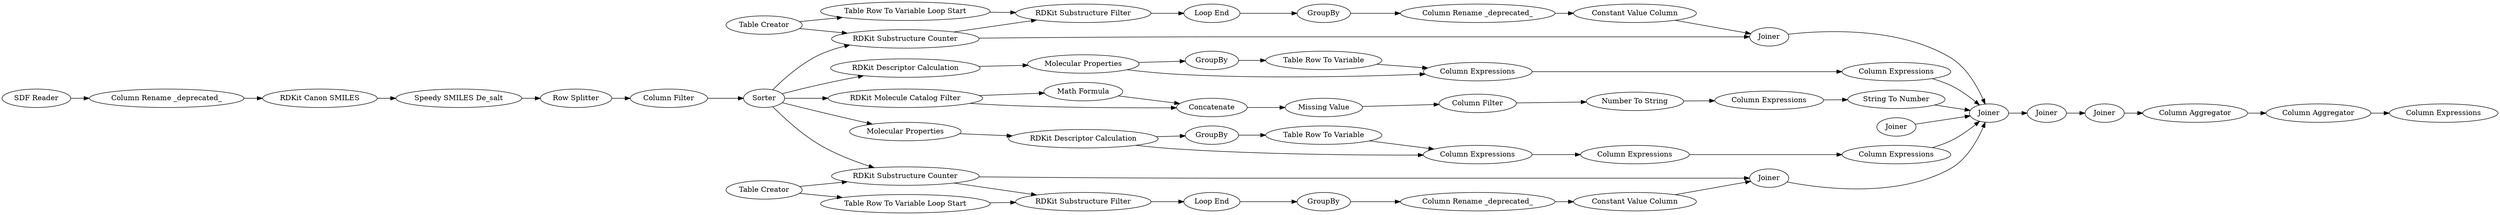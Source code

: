 digraph {
	"7915357371344480927_156" [label="Column Expressions"]
	"1864949148136489128_144" [label="Table Row To Variable"]
	"1864949148136489128_148" [label="Column Expressions"]
	"2017203762484329873_106" [label="Speedy SMILES De_salt"]
	"5257567983050919281_19" [label="RDKit Substructure Counter"]
	"-1476145278601301039_7" [label="Molecular Properties"]
	"7355502030705353255_47" [label="Missing Value"]
	"5257567983050919281_57" [label="Column Rename _deprecated_"]
	"-339130020608059534_142" [label="Constant Value Column"]
	"7915357371344480927_149" [label="Column Aggregator"]
	"-1476145278601301039_135" [label="Column Expressions"]
	"-339130020608059534_60" [label="Column Rename _deprecated_"]
	"1864949148136489128_143" [label=GroupBy]
	"1864949148136489128_145" [label="Column Expressions"]
	"5257567983050919281_53" [label="RDKit Substructure Filter"]
	"-1476145278601301039_6" [label="RDKit Descriptor Calculation"]
	"-1476145278601301039_133" [label="Column Expressions"]
	"7355502030705353255_51" [label="Math Formula"]
	"-339130020608059534_64" [label=Joiner]
	"7355502030705353255_45" [label=Concatenate]
	"7915357371344480927_30" [label=Joiner]
	"7915357371344480927_39" [label=Joiner]
	"7915357371344480927_32" [label=Joiner]
	"5018830100318371964_157" [label="Row Splitter"]
	"2017203762484329873_105" [label="RDKit Canon SMILES"]
	"-1476145278601301039_134" [label="Table Row To Variable"]
	"5257567983050919281_54" [label="Table Row To Variable Loop Start"]
	"5257567983050919281_141" [label="Constant Value Column"]
	"-339130020608059534_63" [label=GroupBy]
	"7915357371344480927_40" [label=Joiner]
	"5257567983050919281_55" [label="Loop End"]
	"-1476145278601301039_132" [label=GroupBy]
	"1864949148136489128_146" [label="Column Expressions"]
	"5018830100318371964_109" [label="Column Rename _deprecated_"]
	"5018830100318371964_111" [label="Column Filter"]
	"5257567983050919281_58" [label=Joiner]
	"-7320186976245925720_103" [label="SDF Reader"]
	"7915357371344480927_150" [label="Column Aggregator"]
	"-339130020608059534_61" [label="Table Row To Variable Loop Start"]
	"7355502030705353255_68" [label="Column Filter"]
	"7355502030705353255_4" [label="RDKit Molecule Catalog Filter"]
	"5257567983050919281_56" [label=GroupBy]
	"-339130020608059534_23" [label="Table Creator"]
	"-339130020608059534_24" [label="RDKit Substructure Counter"]
	"7355502030705353255_114" [label="Column Expressions"]
	"7355502030705353255_152" [label="String To Number"]
	"-339130020608059534_62" [label="Loop End"]
	"1864949148136489128_26" [label="Molecular Properties"]
	"1864949148136489128_48" [label="RDKit Descriptor Calculation"]
	"5257567983050919281_20" [label="Table Creator"]
	"-339130020608059534_59" [label="RDKit Substructure Filter"]
	"5018830100318371964_107" [label=Sorter]
	"7355502030705353255_69" [label="Number To String"]
	"5257567983050919281_54" -> "5257567983050919281_53"
	"7355502030705353255_152" -> "7915357371344480927_32"
	"-1476145278601301039_135" -> "7915357371344480927_32"
	"5257567983050919281_20" -> "5257567983050919281_54"
	"1864949148136489128_48" -> "1864949148136489128_143"
	"1864949148136489128_144" -> "1864949148136489128_145"
	"5018830100318371964_111" -> "5018830100318371964_107"
	"1864949148136489128_148" -> "7915357371344480927_32"
	"-339130020608059534_24" -> "-339130020608059534_64"
	"7355502030705353255_45" -> "7355502030705353255_47"
	"7915357371344480927_40" -> "7915357371344480927_149"
	"7355502030705353255_68" -> "7355502030705353255_69"
	"5257567983050919281_58" -> "7915357371344480927_32"
	"7915357371344480927_149" -> "7915357371344480927_150"
	"-339130020608059534_23" -> "-339130020608059534_61"
	"5257567983050919281_141" -> "5257567983050919281_58"
	"5257567983050919281_19" -> "5257567983050919281_53"
	"-1476145278601301039_7" -> "-1476145278601301039_132"
	"1864949148136489128_26" -> "1864949148136489128_48"
	"1864949148136489128_145" -> "1864949148136489128_146"
	"7915357371344480927_32" -> "7915357371344480927_39"
	"7355502030705353255_69" -> "7355502030705353255_114"
	"7915357371344480927_39" -> "7915357371344480927_40"
	"7355502030705353255_114" -> "7355502030705353255_152"
	"-339130020608059534_61" -> "-339130020608059534_59"
	"5257567983050919281_55" -> "5257567983050919281_56"
	"7355502030705353255_51" -> "7355502030705353255_45"
	"5018830100318371964_107" -> "7355502030705353255_4"
	"-7320186976245925720_103" -> "5018830100318371964_109"
	"5257567983050919281_53" -> "5257567983050919281_55"
	"-339130020608059534_63" -> "-339130020608059534_60"
	"1864949148136489128_48" -> "1864949148136489128_145"
	"5018830100318371964_107" -> "-339130020608059534_24"
	"7915357371344480927_150" -> "7915357371344480927_156"
	"-1476145278601301039_133" -> "-1476145278601301039_135"
	"5018830100318371964_107" -> "-1476145278601301039_6"
	"1864949148136489128_143" -> "1864949148136489128_144"
	"-339130020608059534_23" -> "-339130020608059534_24"
	"2017203762484329873_105" -> "2017203762484329873_106"
	"-1476145278601301039_132" -> "-1476145278601301039_134"
	"-339130020608059534_64" -> "7915357371344480927_32"
	"5257567983050919281_19" -> "5257567983050919281_58"
	"7915357371344480927_30" -> "7915357371344480927_32"
	"-339130020608059534_142" -> "-339130020608059534_64"
	"5257567983050919281_57" -> "5257567983050919281_141"
	"-339130020608059534_59" -> "-339130020608059534_62"
	"-339130020608059534_62" -> "-339130020608059534_63"
	"-339130020608059534_24" -> "-339130020608059534_59"
	"7355502030705353255_47" -> "7355502030705353255_68"
	"-339130020608059534_60" -> "-339130020608059534_142"
	"1864949148136489128_146" -> "1864949148136489128_148"
	"-1476145278601301039_7" -> "-1476145278601301039_133"
	"5018830100318371964_107" -> "1864949148136489128_26"
	"2017203762484329873_106" -> "5018830100318371964_157"
	"5018830100318371964_157" -> "5018830100318371964_111"
	"5018830100318371964_107" -> "5257567983050919281_19"
	"7355502030705353255_4" -> "7355502030705353255_45"
	"-1476145278601301039_134" -> "-1476145278601301039_133"
	"5257567983050919281_56" -> "5257567983050919281_57"
	"5257567983050919281_20" -> "5257567983050919281_19"
	"5018830100318371964_109" -> "2017203762484329873_105"
	"7355502030705353255_4" -> "7355502030705353255_51"
	"-1476145278601301039_6" -> "-1476145278601301039_7"
	rankdir=LR
}
